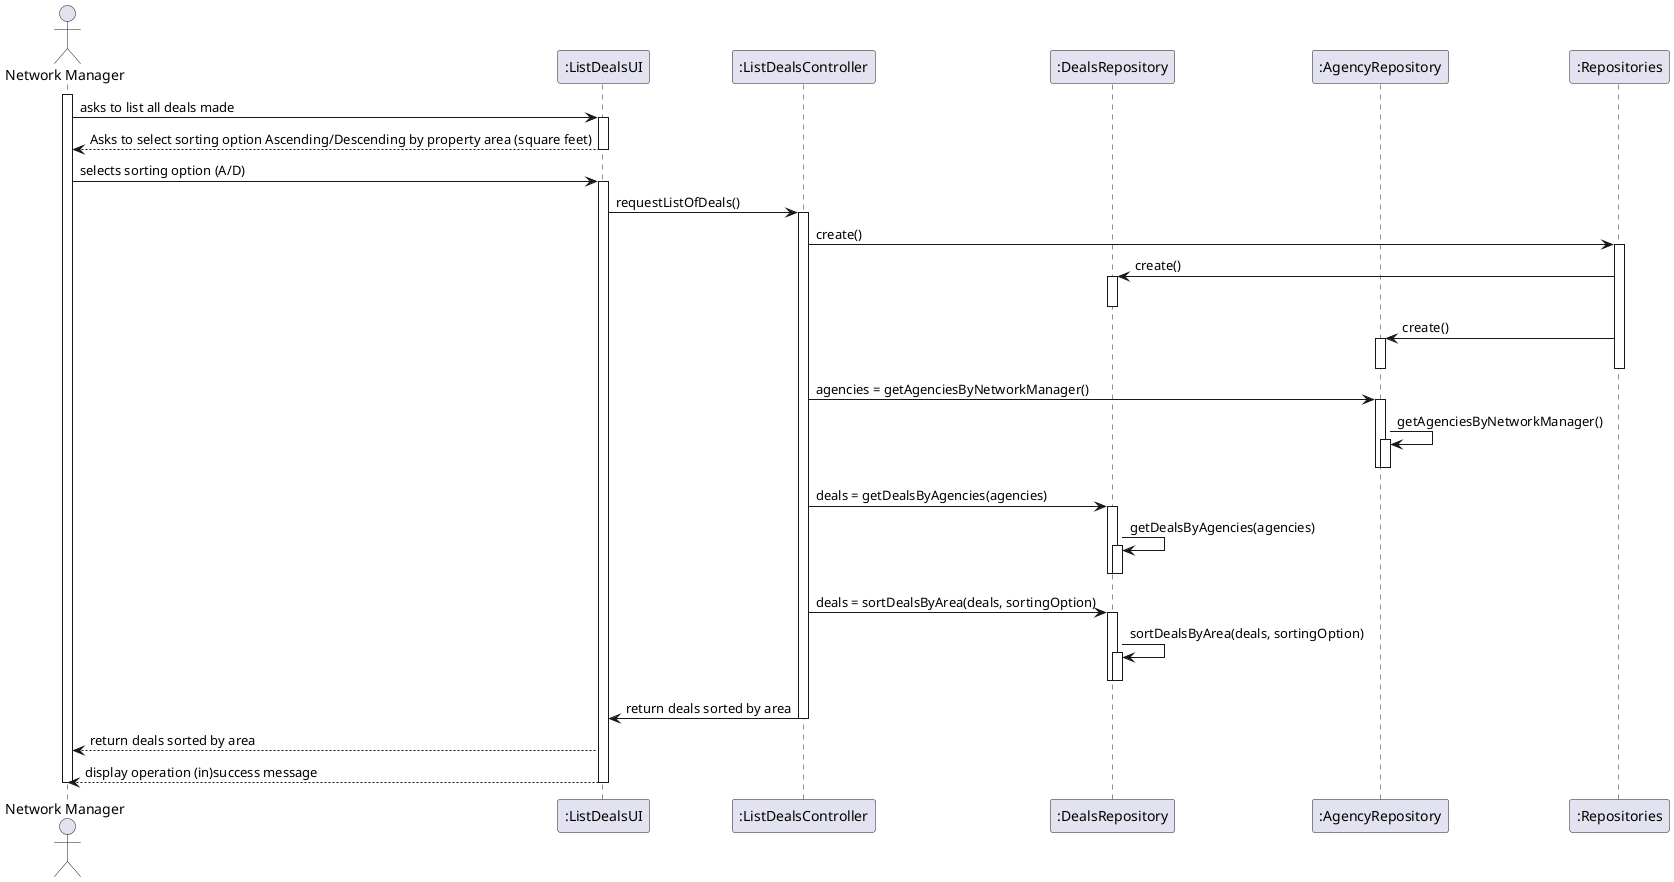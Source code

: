 @startuml
actor "Network Manager" as Manager
participant ":ListDealsUI" as UI
participant ":ListDealsController" as Controller
participant ":DealsRepository" as DealsRepository
participant ":AgencyRepository" as AgencyRepository
participant ":Repositories" as Repositories



activate Manager
Manager -> UI: asks to list all deals made
activate UI
UI --> Manager : Asks to select sorting option Ascending/Descending by property area (square feet)
deactivate UI
Manager -> UI: selects sorting option (A/D)
activate UI
UI -> Controller: requestListOfDeals()
activate Controller
Controller -> Repositories : create()
activate Repositories
Repositories -> DealsRepository: create()
activate DealsRepository
deactivate DealsRepository
Repositories -> AgencyRepository: create()
activate AgencyRepository
deactivate AgencyRepository
deactivate Repositories
Controller -> AgencyRepository : agencies = getAgenciesByNetworkManager()
activate AgencyRepository
AgencyRepository -> AgencyRepository : getAgenciesByNetworkManager()
activate AgencyRepository
deactivate AgencyRepository
deactivate AgencyRepository
Controller -> DealsRepository : deals = getDealsByAgencies(agencies)
activate DealsRepository
DealsRepository -> DealsRepository : getDealsByAgencies(agencies)
activate DealsRepository
deactivate DealsRepository
deactivate DealsRepository
Controller -> DealsRepository : deals = sortDealsByArea(deals, sortingOption)
activate DealsRepository
DealsRepository -> DealsRepository : sortDealsByArea(deals, sortingOption)
activate DealsRepository
deactivate DealsRepository
deactivate DealsRepository
Controller -> UI : return deals sorted by area
deactivate Controller
UI --> Manager : return deals sorted by area
UI --> Manager : display operation (in)success message
deactivate UI
deactivate Manager




@enduml
